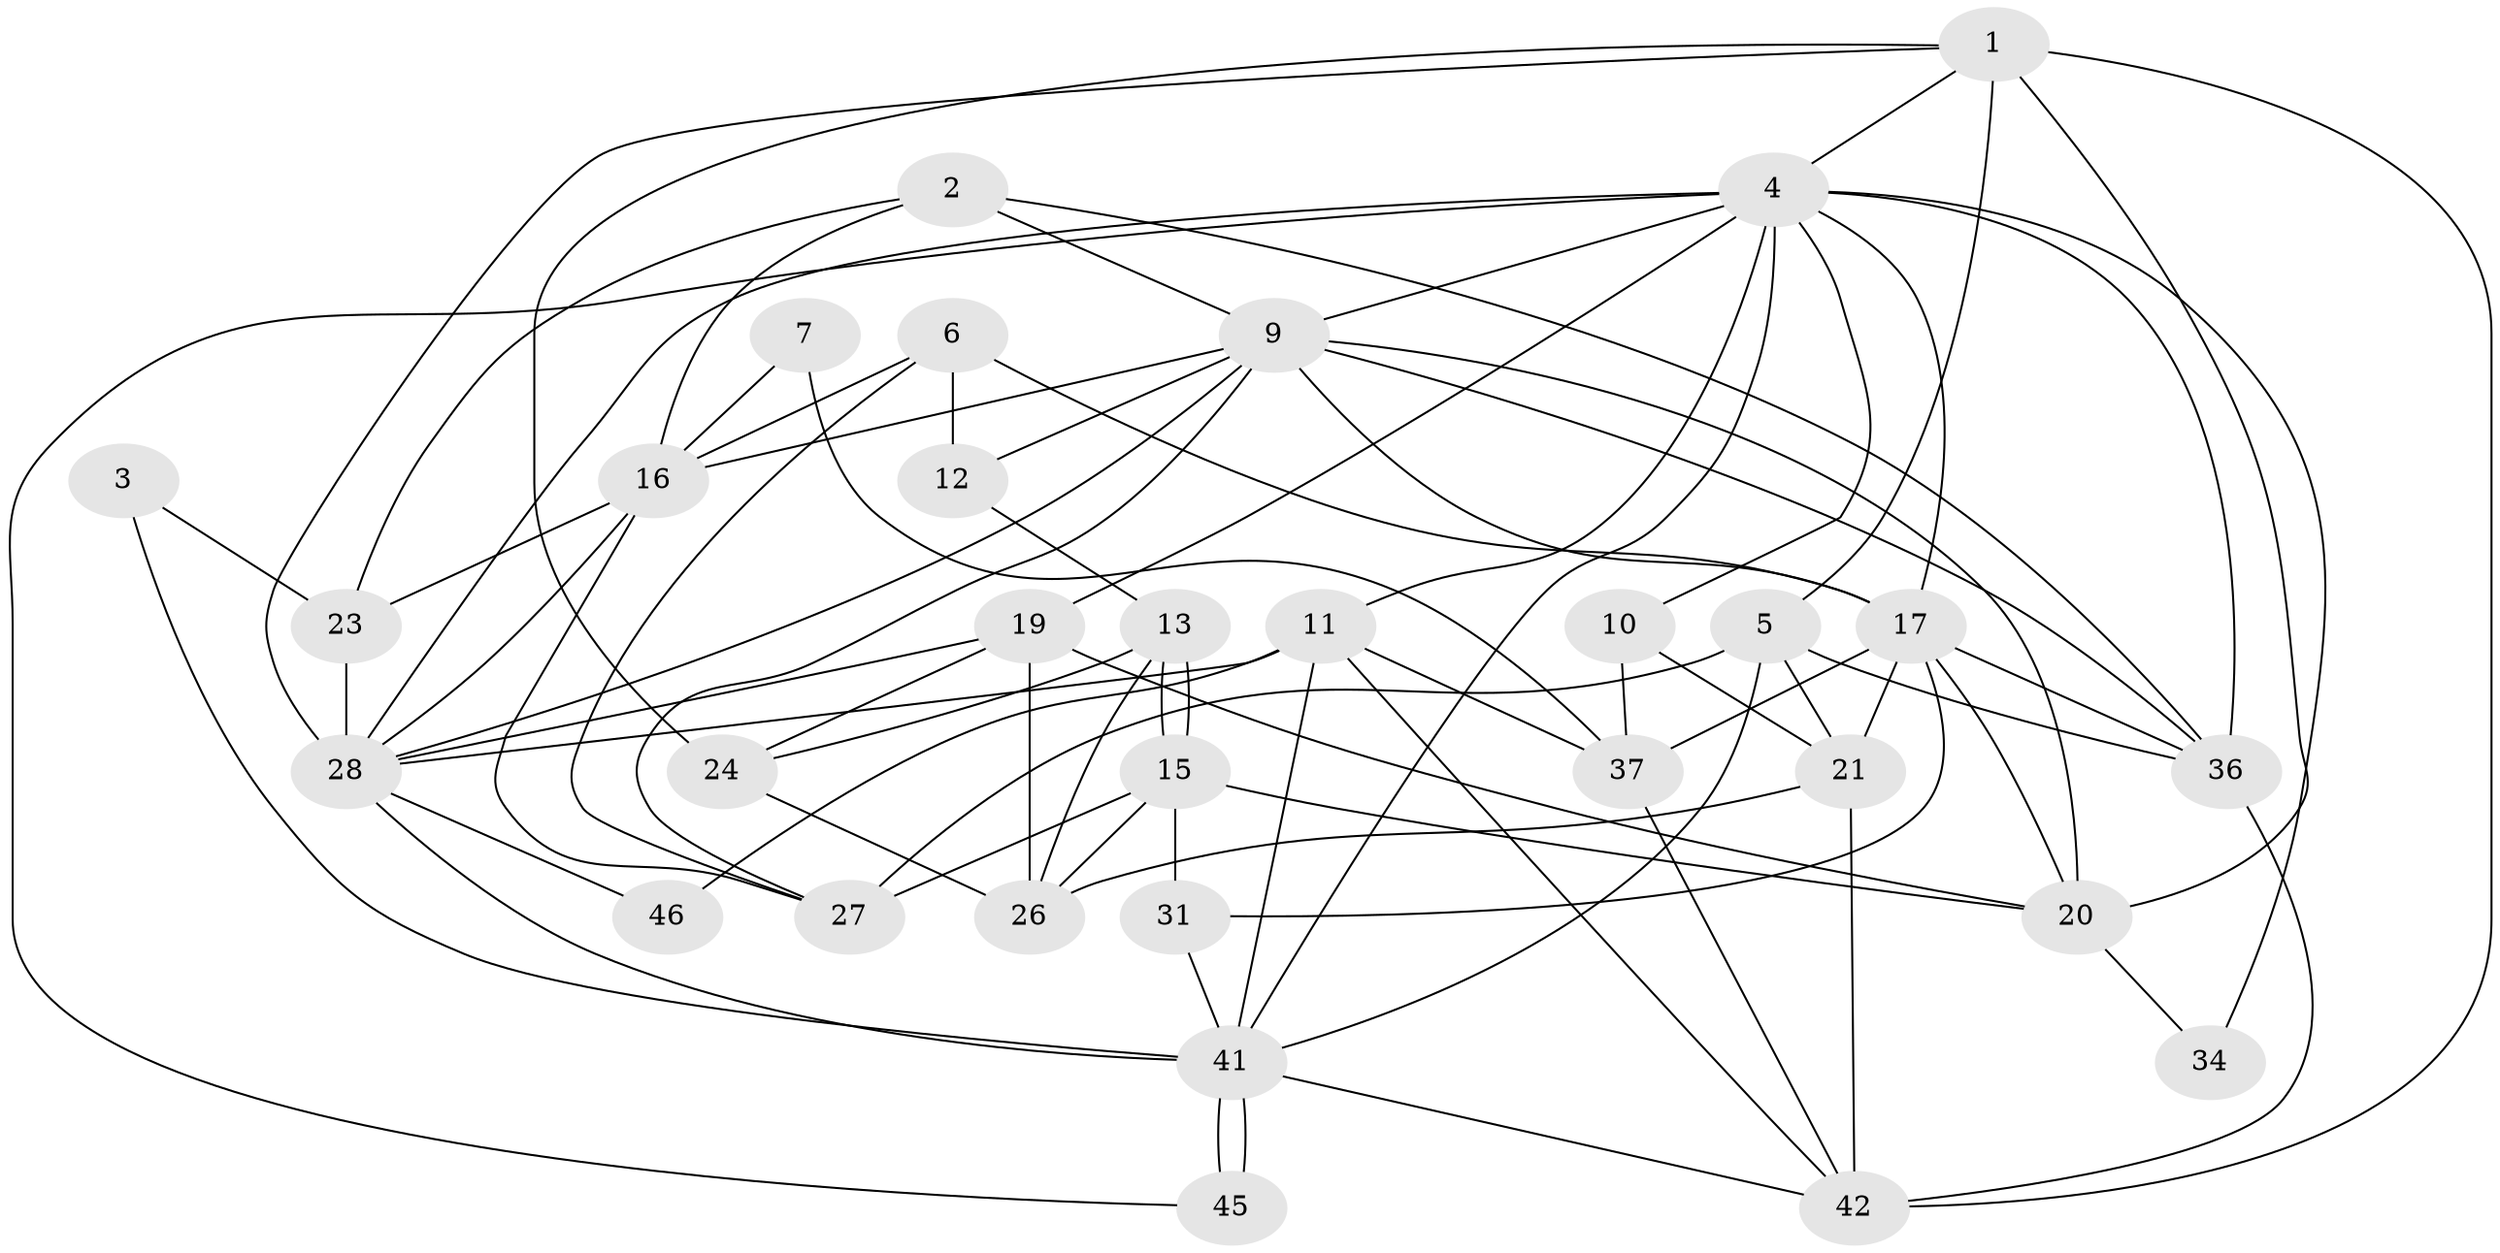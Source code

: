 // original degree distribution, {3: 0.32727272727272727, 2: 0.14545454545454545, 9: 0.01818181818181818, 6: 0.12727272727272726, 4: 0.2, 5: 0.14545454545454545, 7: 0.01818181818181818, 8: 0.01818181818181818}
// Generated by graph-tools (version 1.1) at 2025/11/02/27/25 16:11:20]
// undirected, 31 vertices, 80 edges
graph export_dot {
graph [start="1"]
  node [color=gray90,style=filled];
  1 [super="+8"];
  2 [super="+14"];
  3;
  4 [super="+55"];
  5 [super="+49"];
  6 [super="+38"];
  7;
  9 [super="+39"];
  10 [super="+35"];
  11 [super="+48"];
  12;
  13 [super="+33"];
  15 [super="+25"];
  16 [super="+18"];
  17 [super="+40"];
  19 [super="+30"];
  20 [super="+22"];
  21 [super="+32"];
  23 [super="+47"];
  24 [super="+51"];
  26 [super="+43"];
  27 [super="+53"];
  28 [super="+29"];
  31 [super="+54"];
  34;
  36 [super="+44"];
  37;
  41 [super="+52"];
  42 [super="+50"];
  45;
  46;
  1 -- 5;
  1 -- 4;
  1 -- 20;
  1 -- 24;
  1 -- 42;
  1 -- 28;
  2 -- 9;
  2 -- 36;
  2 -- 16;
  2 -- 23;
  3 -- 23;
  3 -- 41;
  4 -- 19;
  4 -- 10;
  4 -- 11 [weight=2];
  4 -- 34;
  4 -- 41;
  4 -- 45;
  4 -- 17;
  4 -- 36;
  4 -- 9;
  4 -- 28;
  5 -- 27 [weight=2];
  5 -- 36;
  5 -- 21;
  5 -- 41;
  6 -- 17;
  6 -- 12;
  6 -- 27;
  6 -- 16;
  7 -- 37;
  7 -- 16;
  9 -- 27;
  9 -- 28;
  9 -- 17;
  9 -- 36 [weight=2];
  9 -- 20;
  9 -- 12;
  9 -- 16;
  10 -- 21;
  10 -- 37;
  11 -- 41;
  11 -- 37;
  11 -- 28;
  11 -- 46;
  11 -- 42;
  12 -- 13;
  13 -- 15 [weight=2];
  13 -- 15;
  13 -- 26;
  13 -- 24;
  15 -- 20;
  15 -- 31 [weight=2];
  15 -- 26;
  15 -- 27;
  16 -- 28;
  16 -- 23 [weight=2];
  16 -- 27;
  17 -- 37;
  17 -- 21;
  17 -- 36;
  17 -- 20;
  17 -- 31;
  19 -- 24;
  19 -- 26;
  19 -- 28;
  19 -- 20;
  20 -- 34;
  21 -- 42;
  21 -- 26;
  23 -- 28;
  24 -- 26;
  28 -- 41;
  28 -- 46;
  31 -- 41;
  36 -- 42;
  37 -- 42;
  41 -- 45;
  41 -- 45;
  41 -- 42;
}
